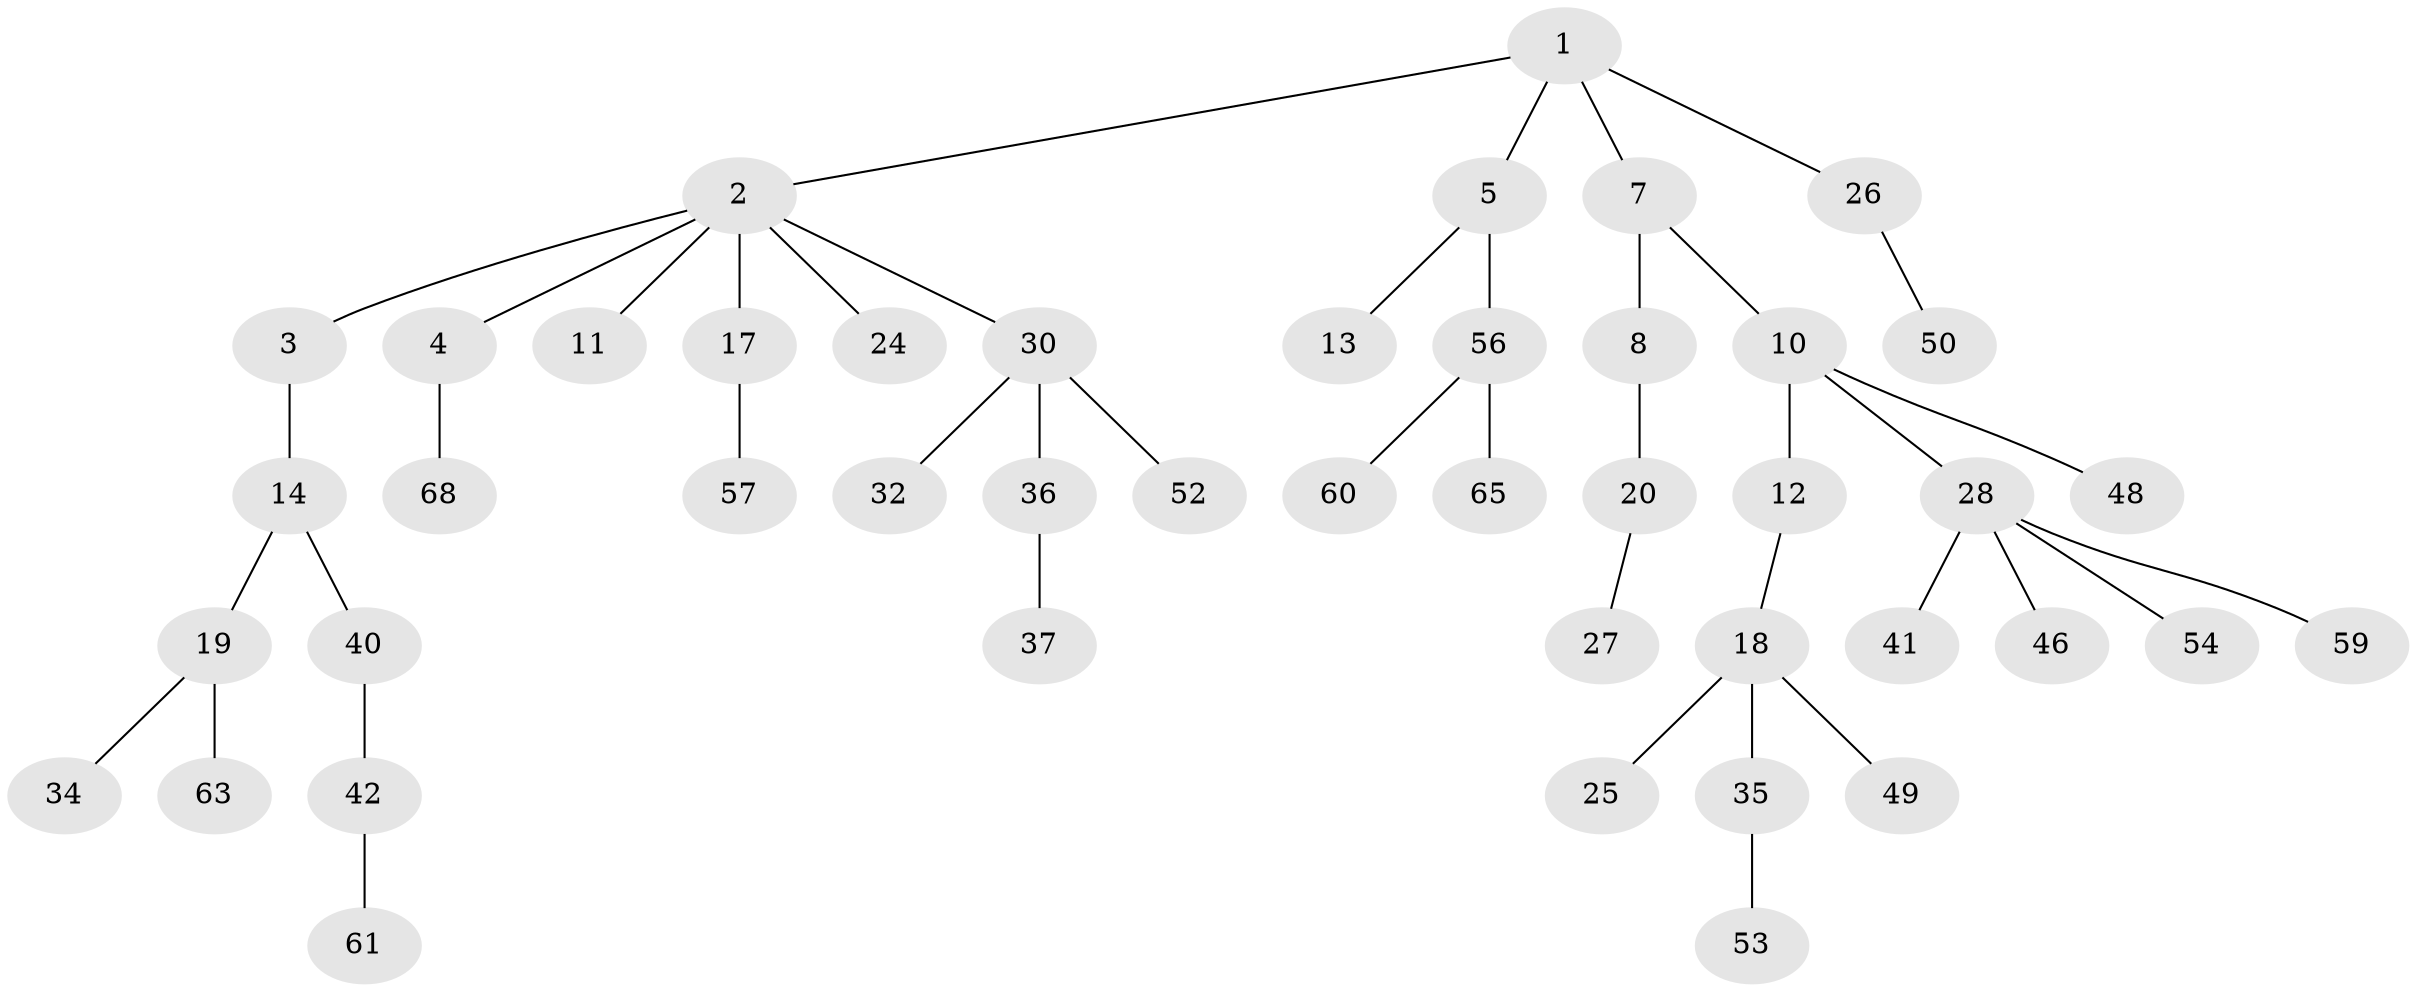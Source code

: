 // Generated by graph-tools (version 1.1) at 2025/52/02/27/25 19:52:11]
// undirected, 45 vertices, 44 edges
graph export_dot {
graph [start="1"]
  node [color=gray90,style=filled];
  1 [super="+9"];
  2 [super="+6"];
  3;
  4 [super="+15"];
  5 [super="+66"];
  7;
  8 [super="+22"];
  10 [super="+16"];
  11;
  12 [super="+38"];
  13;
  14 [super="+29"];
  17 [super="+23"];
  18;
  19 [super="+47"];
  20 [super="+21"];
  24 [super="+64"];
  25 [super="+62"];
  26 [super="+58"];
  27 [super="+55"];
  28 [super="+33"];
  30 [super="+31"];
  32;
  34 [super="+39"];
  35 [super="+43"];
  36;
  37 [super="+45"];
  40;
  41;
  42 [super="+44"];
  46;
  48;
  49 [super="+51"];
  50;
  52;
  53;
  54;
  56 [super="+67"];
  57;
  59;
  60;
  61;
  63;
  65;
  68;
  1 -- 2;
  1 -- 5;
  1 -- 7;
  1 -- 26;
  2 -- 3;
  2 -- 4;
  2 -- 11;
  2 -- 24;
  2 -- 17;
  2 -- 30;
  3 -- 14;
  4 -- 68;
  5 -- 13;
  5 -- 56;
  7 -- 8;
  7 -- 10;
  8 -- 20;
  10 -- 12;
  10 -- 28;
  10 -- 48;
  12 -- 18;
  14 -- 19;
  14 -- 40;
  17 -- 57;
  18 -- 25;
  18 -- 35;
  18 -- 49;
  19 -- 34;
  19 -- 63;
  20 -- 27;
  26 -- 50;
  28 -- 54;
  28 -- 41;
  28 -- 59;
  28 -- 46;
  30 -- 32;
  30 -- 36;
  30 -- 52;
  35 -- 53;
  36 -- 37;
  40 -- 42;
  42 -- 61;
  56 -- 60;
  56 -- 65;
}
